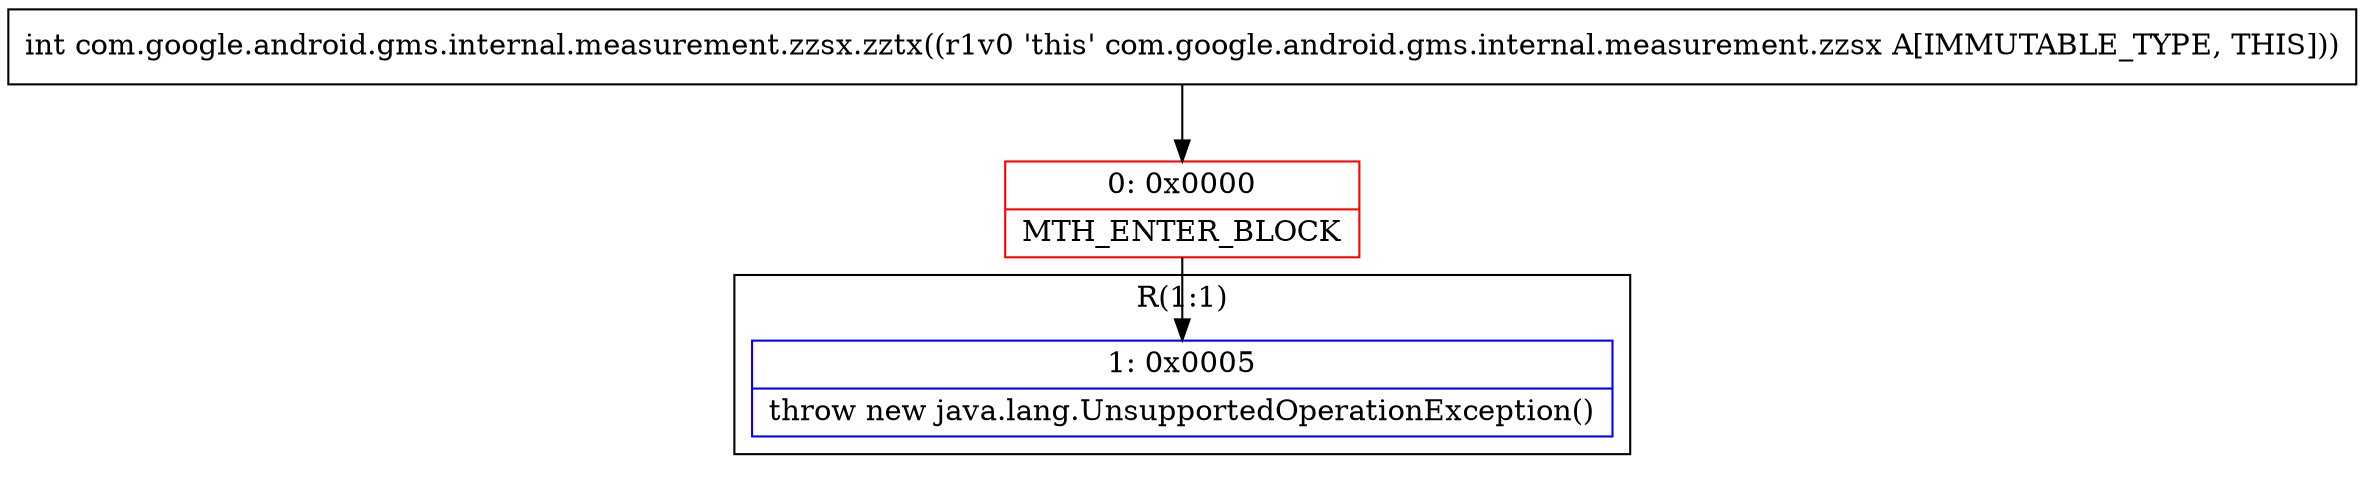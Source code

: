 digraph "CFG forcom.google.android.gms.internal.measurement.zzsx.zztx()I" {
subgraph cluster_Region_1019206407 {
label = "R(1:1)";
node [shape=record,color=blue];
Node_1 [shape=record,label="{1\:\ 0x0005|throw new java.lang.UnsupportedOperationException()\l}"];
}
Node_0 [shape=record,color=red,label="{0\:\ 0x0000|MTH_ENTER_BLOCK\l}"];
MethodNode[shape=record,label="{int com.google.android.gms.internal.measurement.zzsx.zztx((r1v0 'this' com.google.android.gms.internal.measurement.zzsx A[IMMUTABLE_TYPE, THIS])) }"];
MethodNode -> Node_0;
Node_0 -> Node_1;
}

